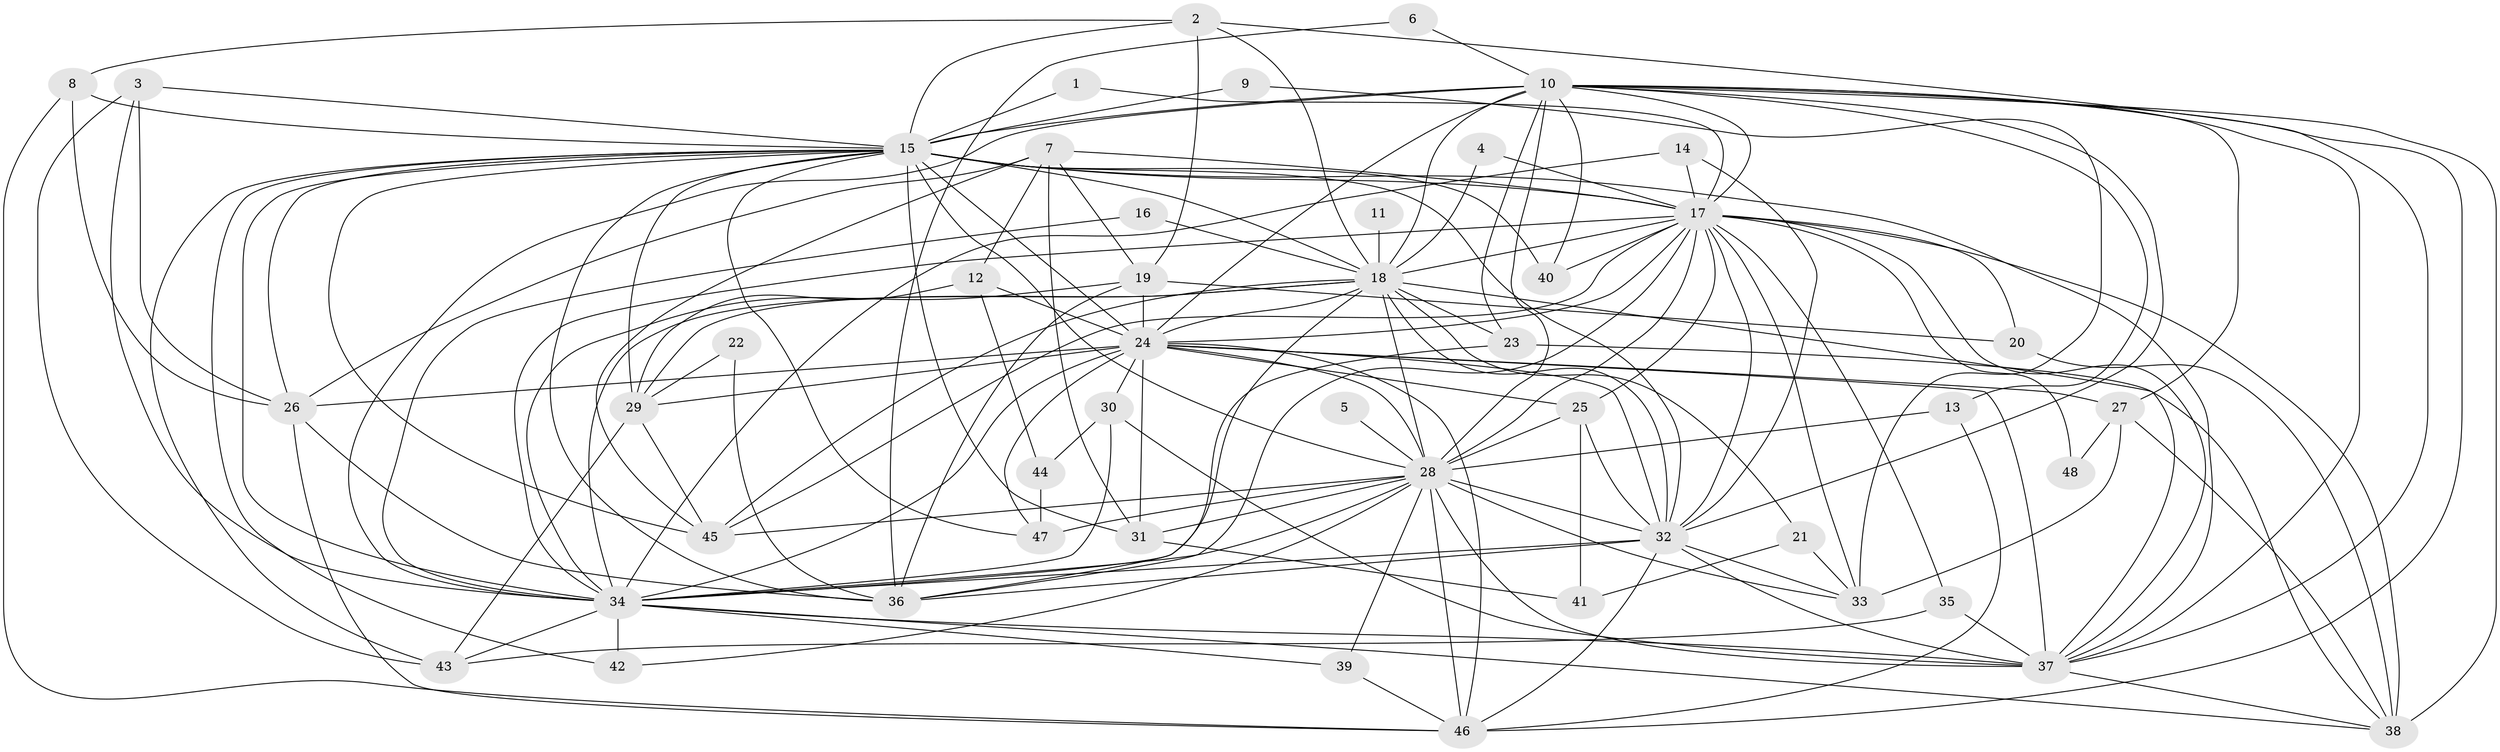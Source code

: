 // original degree distribution, {18: 0.008403361344537815, 25: 0.008403361344537815, 30: 0.008403361344537815, 17: 0.01680672268907563, 21: 0.008403361344537815, 20: 0.008403361344537815, 24: 0.01680672268907563, 22: 0.008403361344537815, 7: 0.025210084033613446, 2: 0.5462184873949579, 4: 0.058823529411764705, 5: 0.058823529411764705, 8: 0.01680672268907563, 3: 0.20168067226890757, 6: 0.008403361344537815}
// Generated by graph-tools (version 1.1) at 2025/36/03/04/25 23:36:24]
// undirected, 48 vertices, 155 edges
graph export_dot {
  node [color=gray90,style=filled];
  1;
  2;
  3;
  4;
  5;
  6;
  7;
  8;
  9;
  10;
  11;
  12;
  13;
  14;
  15;
  16;
  17;
  18;
  19;
  20;
  21;
  22;
  23;
  24;
  25;
  26;
  27;
  28;
  29;
  30;
  31;
  32;
  33;
  34;
  35;
  36;
  37;
  38;
  39;
  40;
  41;
  42;
  43;
  44;
  45;
  46;
  47;
  48;
  1 -- 15 [weight=1.0];
  1 -- 17 [weight=1.0];
  2 -- 8 [weight=1.0];
  2 -- 15 [weight=1.0];
  2 -- 18 [weight=1.0];
  2 -- 19 [weight=1.0];
  2 -- 37 [weight=1.0];
  3 -- 15 [weight=1.0];
  3 -- 26 [weight=1.0];
  3 -- 34 [weight=1.0];
  3 -- 43 [weight=1.0];
  4 -- 17 [weight=2.0];
  4 -- 18 [weight=1.0];
  5 -- 28 [weight=1.0];
  6 -- 10 [weight=1.0];
  6 -- 36 [weight=1.0];
  7 -- 12 [weight=1.0];
  7 -- 17 [weight=1.0];
  7 -- 19 [weight=1.0];
  7 -- 26 [weight=1.0];
  7 -- 31 [weight=1.0];
  7 -- 45 [weight=1.0];
  8 -- 15 [weight=1.0];
  8 -- 26 [weight=1.0];
  8 -- 46 [weight=1.0];
  9 -- 15 [weight=1.0];
  9 -- 33 [weight=1.0];
  10 -- 13 [weight=1.0];
  10 -- 15 [weight=3.0];
  10 -- 17 [weight=1.0];
  10 -- 18 [weight=1.0];
  10 -- 23 [weight=1.0];
  10 -- 24 [weight=1.0];
  10 -- 27 [weight=1.0];
  10 -- 28 [weight=1.0];
  10 -- 32 [weight=1.0];
  10 -- 34 [weight=2.0];
  10 -- 37 [weight=1.0];
  10 -- 38 [weight=1.0];
  10 -- 40 [weight=1.0];
  10 -- 46 [weight=1.0];
  11 -- 18 [weight=1.0];
  12 -- 24 [weight=1.0];
  12 -- 29 [weight=1.0];
  12 -- 44 [weight=1.0];
  13 -- 28 [weight=1.0];
  13 -- 46 [weight=1.0];
  14 -- 17 [weight=1.0];
  14 -- 32 [weight=1.0];
  14 -- 34 [weight=2.0];
  15 -- 17 [weight=3.0];
  15 -- 18 [weight=2.0];
  15 -- 24 [weight=3.0];
  15 -- 26 [weight=1.0];
  15 -- 28 [weight=2.0];
  15 -- 29 [weight=1.0];
  15 -- 31 [weight=1.0];
  15 -- 32 [weight=3.0];
  15 -- 34 [weight=4.0];
  15 -- 36 [weight=1.0];
  15 -- 37 [weight=2.0];
  15 -- 40 [weight=1.0];
  15 -- 42 [weight=1.0];
  15 -- 43 [weight=1.0];
  15 -- 45 [weight=1.0];
  15 -- 47 [weight=2.0];
  16 -- 18 [weight=1.0];
  16 -- 34 [weight=1.0];
  17 -- 18 [weight=2.0];
  17 -- 20 [weight=1.0];
  17 -- 24 [weight=1.0];
  17 -- 25 [weight=2.0];
  17 -- 28 [weight=1.0];
  17 -- 32 [weight=1.0];
  17 -- 33 [weight=2.0];
  17 -- 34 [weight=1.0];
  17 -- 35 [weight=1.0];
  17 -- 36 [weight=1.0];
  17 -- 37 [weight=2.0];
  17 -- 38 [weight=2.0];
  17 -- 40 [weight=1.0];
  17 -- 45 [weight=1.0];
  17 -- 48 [weight=1.0];
  18 -- 21 [weight=1.0];
  18 -- 23 [weight=2.0];
  18 -- 24 [weight=1.0];
  18 -- 28 [weight=1.0];
  18 -- 29 [weight=1.0];
  18 -- 32 [weight=2.0];
  18 -- 34 [weight=1.0];
  18 -- 36 [weight=1.0];
  18 -- 37 [weight=1.0];
  18 -- 45 [weight=1.0];
  19 -- 20 [weight=1.0];
  19 -- 24 [weight=1.0];
  19 -- 34 [weight=1.0];
  19 -- 36 [weight=1.0];
  20 -- 38 [weight=1.0];
  21 -- 33 [weight=1.0];
  21 -- 41 [weight=1.0];
  22 -- 29 [weight=1.0];
  22 -- 36 [weight=1.0];
  23 -- 34 [weight=1.0];
  23 -- 38 [weight=1.0];
  24 -- 25 [weight=1.0];
  24 -- 26 [weight=2.0];
  24 -- 27 [weight=1.0];
  24 -- 28 [weight=2.0];
  24 -- 29 [weight=1.0];
  24 -- 30 [weight=1.0];
  24 -- 31 [weight=1.0];
  24 -- 32 [weight=1.0];
  24 -- 34 [weight=3.0];
  24 -- 37 [weight=1.0];
  24 -- 46 [weight=1.0];
  24 -- 47 [weight=1.0];
  25 -- 28 [weight=1.0];
  25 -- 32 [weight=1.0];
  25 -- 41 [weight=1.0];
  26 -- 36 [weight=1.0];
  26 -- 46 [weight=1.0];
  27 -- 33 [weight=1.0];
  27 -- 38 [weight=1.0];
  27 -- 48 [weight=1.0];
  28 -- 31 [weight=1.0];
  28 -- 32 [weight=2.0];
  28 -- 33 [weight=1.0];
  28 -- 34 [weight=1.0];
  28 -- 37 [weight=3.0];
  28 -- 39 [weight=1.0];
  28 -- 42 [weight=1.0];
  28 -- 45 [weight=1.0];
  28 -- 46 [weight=1.0];
  28 -- 47 [weight=1.0];
  29 -- 43 [weight=1.0];
  29 -- 45 [weight=1.0];
  30 -- 34 [weight=1.0];
  30 -- 37 [weight=2.0];
  30 -- 44 [weight=1.0];
  31 -- 41 [weight=1.0];
  32 -- 33 [weight=1.0];
  32 -- 34 [weight=1.0];
  32 -- 36 [weight=1.0];
  32 -- 37 [weight=1.0];
  32 -- 46 [weight=1.0];
  34 -- 37 [weight=1.0];
  34 -- 38 [weight=1.0];
  34 -- 39 [weight=1.0];
  34 -- 42 [weight=1.0];
  34 -- 43 [weight=1.0];
  35 -- 37 [weight=1.0];
  35 -- 43 [weight=1.0];
  37 -- 38 [weight=1.0];
  39 -- 46 [weight=1.0];
  44 -- 47 [weight=1.0];
}
